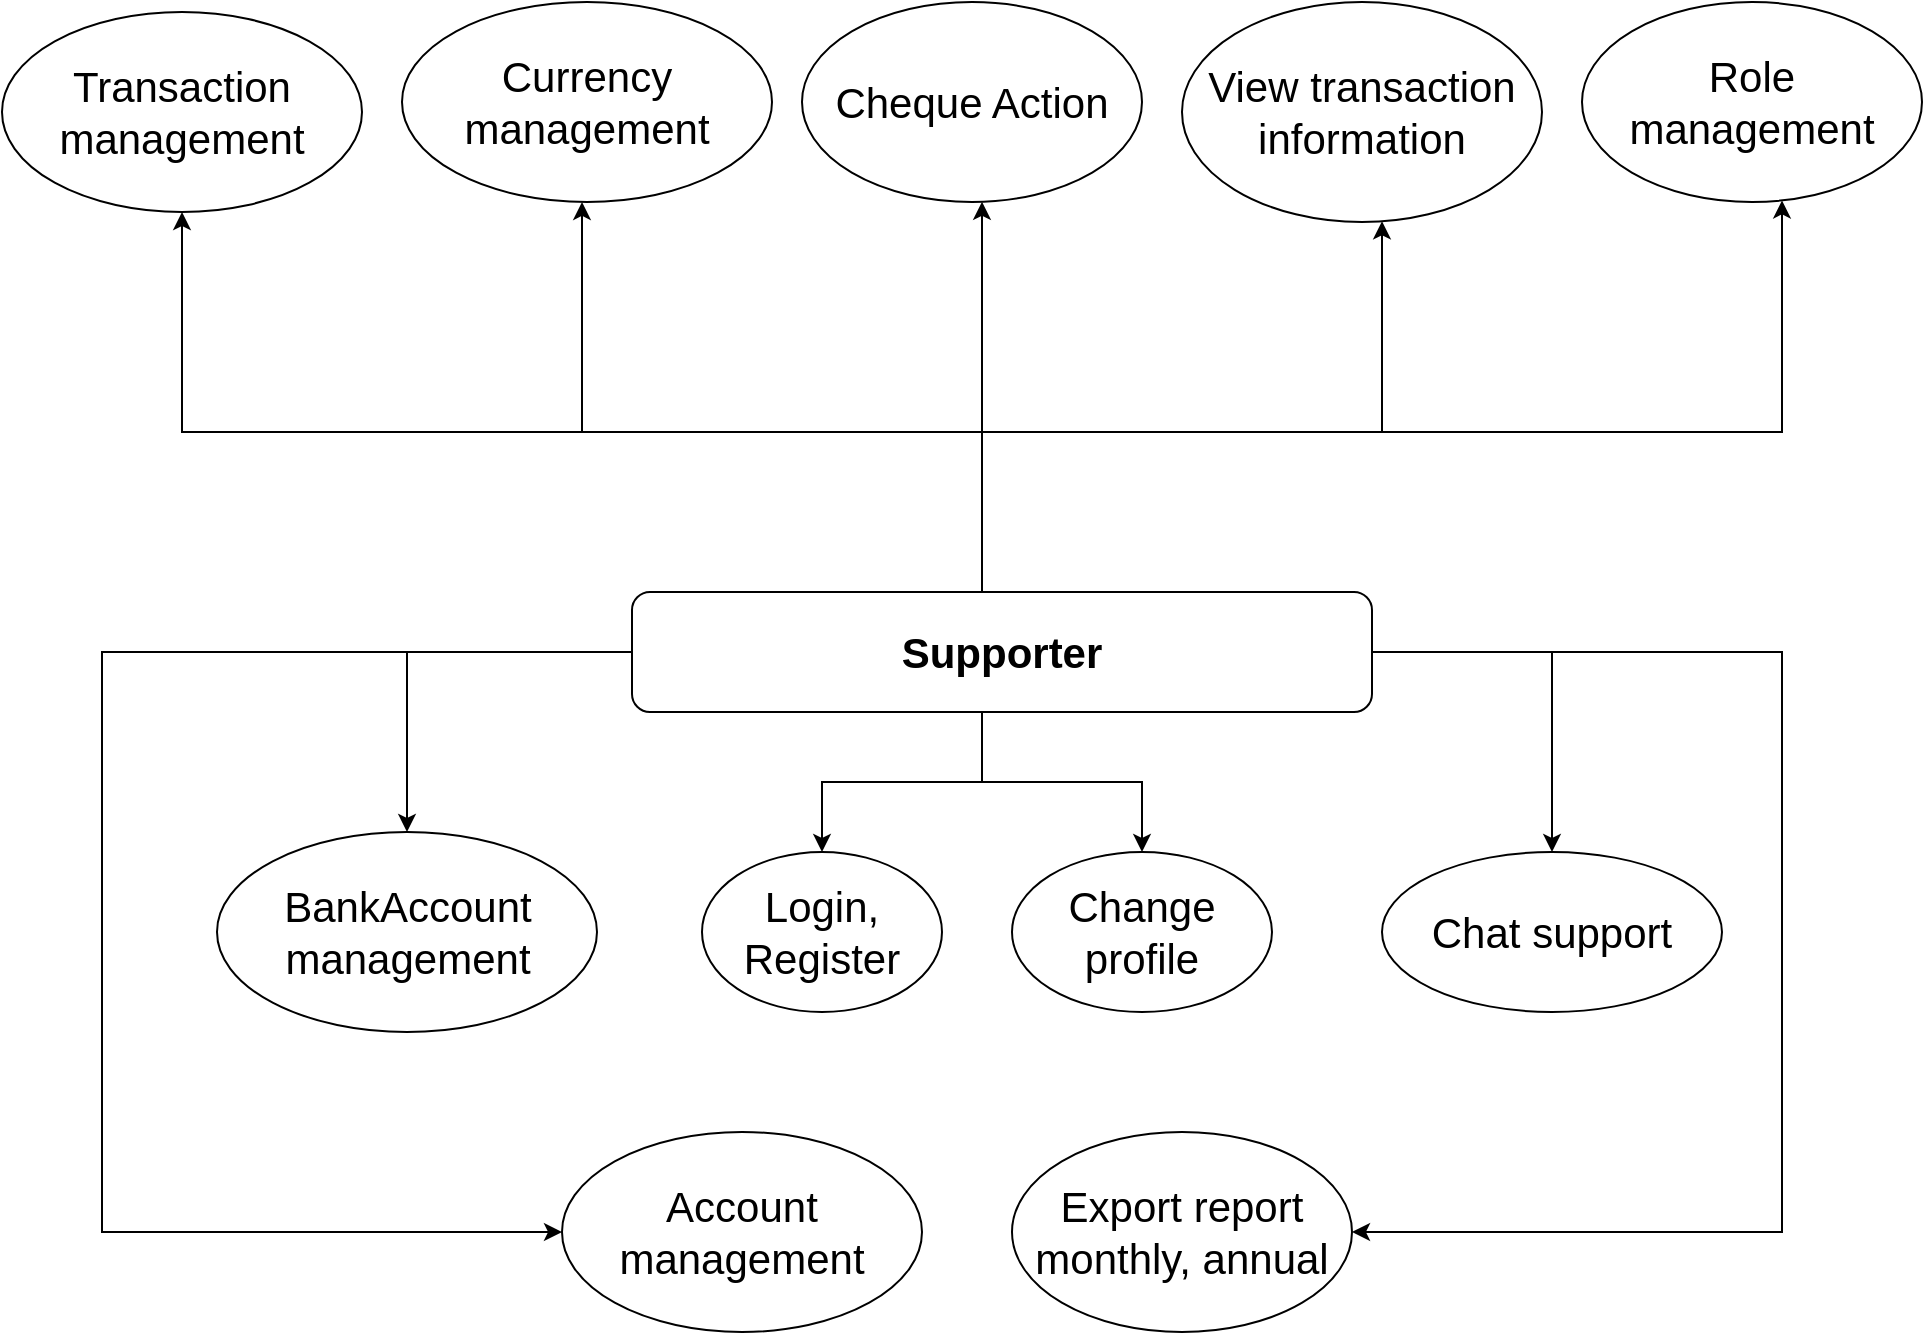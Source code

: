 <mxfile version="14.9.9" type="google"><diagram id="kgpKYQtTHZ0yAKxKKP6v" name="Page-1"><mxGraphModel dx="4070" dy="1257" grid="1" gridSize="10" guides="1" tooltips="1" connect="1" arrows="1" fold="1" page="1" pageScale="1" pageWidth="850" pageHeight="1100" math="0" shadow="0"><root><mxCell id="0"/><mxCell id="1" parent="0"/><mxCell id="F2xeUPTUNdKqV44ANa25-3" value="Login, Register" style="ellipse;whiteSpace=wrap;html=1;fontSize=21;" parent="1" vertex="1"><mxGeometry x="-980" y="635" width="120" height="80" as="geometry"/></mxCell><mxCell id="F2xeUPTUNdKqV44ANa25-6" value="Change profile" style="ellipse;whiteSpace=wrap;html=1;fontSize=21;" parent="1" vertex="1"><mxGeometry x="-825" y="635" width="130" height="80" as="geometry"/></mxCell><mxCell id="F2xeUPTUNdKqV44ANa25-9" value="Account management" style="ellipse;whiteSpace=wrap;html=1;fontSize=21;" parent="1" vertex="1"><mxGeometry x="-1050" y="775" width="180" height="100" as="geometry"/></mxCell><mxCell id="F2xeUPTUNdKqV44ANa25-10" value="BankAccount management" style="ellipse;whiteSpace=wrap;html=1;fontSize=21;" parent="1" vertex="1"><mxGeometry x="-1222.5" y="625" width="190" height="100" as="geometry"/></mxCell><mxCell id="F2xeUPTUNdKqV44ANa25-11" value="Currency management" style="ellipse;whiteSpace=wrap;html=1;fontSize=21;" parent="1" vertex="1"><mxGeometry x="-1130" y="210" width="185" height="100" as="geometry"/></mxCell><mxCell id="F2xeUPTUNdKqV44ANa25-12" value="Role management" style="ellipse;whiteSpace=wrap;html=1;fontSize=21;" parent="1" vertex="1"><mxGeometry x="-540" y="210" width="170" height="100" as="geometry"/></mxCell><mxCell id="F2xeUPTUNdKqV44ANa25-13" value="Transaction management" style="ellipse;whiteSpace=wrap;html=1;fontSize=21;" parent="1" vertex="1"><mxGeometry x="-1330" y="215" width="180" height="100" as="geometry"/></mxCell><mxCell id="gWyREIxCQaOHmcMq1u4u-3" style="edgeStyle=orthogonalEdgeStyle;rounded=0;orthogonalLoop=1;jettySize=auto;html=1;" parent="1" source="F2xeUPTUNdKqV44ANa25-14" target="F2xeUPTUNdKqV44ANa25-12" edge="1"><mxGeometry relative="1" as="geometry"><Array as="points"><mxPoint x="-840" y="425"/><mxPoint x="-440" y="425"/></Array></mxGeometry></mxCell><mxCell id="gWyREIxCQaOHmcMq1u4u-4" style="edgeStyle=orthogonalEdgeStyle;rounded=0;orthogonalLoop=1;jettySize=auto;html=1;" parent="1" source="F2xeUPTUNdKqV44ANa25-14" target="F2xeUPTUNdKqV44ANa25-19" edge="1"><mxGeometry relative="1" as="geometry"/></mxCell><mxCell id="gWyREIxCQaOHmcMq1u4u-6" style="edgeStyle=orthogonalEdgeStyle;rounded=0;orthogonalLoop=1;jettySize=auto;html=1;" parent="1" source="F2xeUPTUNdKqV44ANa25-14" target="F2xeUPTUNdKqV44ANa25-3" edge="1"><mxGeometry relative="1" as="geometry"><Array as="points"><mxPoint x="-840" y="600"/><mxPoint x="-920" y="600"/></Array></mxGeometry></mxCell><mxCell id="gWyREIxCQaOHmcMq1u4u-7" style="edgeStyle=orthogonalEdgeStyle;rounded=0;orthogonalLoop=1;jettySize=auto;html=1;" parent="1" source="F2xeUPTUNdKqV44ANa25-14" target="F2xeUPTUNdKqV44ANa25-6" edge="1"><mxGeometry relative="1" as="geometry"><Array as="points"><mxPoint x="-840" y="600"/><mxPoint x="-760" y="600"/></Array></mxGeometry></mxCell><mxCell id="xI959OUQS7zXtntTR7Cp-2" style="edgeStyle=orthogonalEdgeStyle;rounded=0;orthogonalLoop=1;jettySize=auto;html=1;" edge="1" parent="1" source="F2xeUPTUNdKqV44ANa25-14" target="F2xeUPTUNdKqV44ANa25-9"><mxGeometry relative="1" as="geometry"><Array as="points"><mxPoint x="-1280" y="535"/><mxPoint x="-1280" y="825"/></Array></mxGeometry></mxCell><mxCell id="xI959OUQS7zXtntTR7Cp-3" style="edgeStyle=orthogonalEdgeStyle;rounded=0;orthogonalLoop=1;jettySize=auto;html=1;" edge="1" parent="1" source="F2xeUPTUNdKqV44ANa25-14" target="F2xeUPTUNdKqV44ANa25-10"><mxGeometry relative="1" as="geometry"/></mxCell><mxCell id="xI959OUQS7zXtntTR7Cp-5" style="edgeStyle=orthogonalEdgeStyle;rounded=0;orthogonalLoop=1;jettySize=auto;html=1;" edge="1" parent="1" source="F2xeUPTUNdKqV44ANa25-14" target="U-hmD_Mmq7_VYHMVmmV_-4"><mxGeometry relative="1" as="geometry"><Array as="points"><mxPoint x="-840" y="415"/><mxPoint x="-840" y="415"/></Array></mxGeometry></mxCell><mxCell id="xI959OUQS7zXtntTR7Cp-6" style="edgeStyle=orthogonalEdgeStyle;rounded=0;orthogonalLoop=1;jettySize=auto;html=1;" edge="1" parent="1" source="F2xeUPTUNdKqV44ANa25-14" target="F2xeUPTUNdKqV44ANa25-13"><mxGeometry relative="1" as="geometry"><Array as="points"><mxPoint x="-840" y="425"/><mxPoint x="-1240" y="425"/></Array></mxGeometry></mxCell><mxCell id="xI959OUQS7zXtntTR7Cp-7" style="edgeStyle=orthogonalEdgeStyle;rounded=0;orthogonalLoop=1;jettySize=auto;html=1;" edge="1" parent="1" source="F2xeUPTUNdKqV44ANa25-14" target="F2xeUPTUNdKqV44ANa25-11"><mxGeometry relative="1" as="geometry"><Array as="points"><mxPoint x="-840" y="425"/><mxPoint x="-1040" y="425"/><mxPoint x="-1040" y="265"/></Array></mxGeometry></mxCell><mxCell id="xI959OUQS7zXtntTR7Cp-8" style="edgeStyle=orthogonalEdgeStyle;rounded=0;orthogonalLoop=1;jettySize=auto;html=1;" edge="1" parent="1" source="F2xeUPTUNdKqV44ANa25-14" target="U-hmD_Mmq7_VYHMVmmV_-1"><mxGeometry relative="1" as="geometry"><Array as="points"><mxPoint x="-440" y="535"/><mxPoint x="-440" y="825"/></Array></mxGeometry></mxCell><mxCell id="xI959OUQS7zXtntTR7Cp-9" style="edgeStyle=orthogonalEdgeStyle;rounded=0;orthogonalLoop=1;jettySize=auto;html=1;" edge="1" parent="1" source="F2xeUPTUNdKqV44ANa25-14" target="F2xeUPTUNdKqV44ANa25-29"><mxGeometry relative="1" as="geometry"><Array as="points"><mxPoint x="-840" y="425"/><mxPoint x="-640" y="425"/></Array></mxGeometry></mxCell><mxCell id="F2xeUPTUNdKqV44ANa25-14" value="&lt;b&gt;Supporter&lt;/b&gt;" style="rounded=1;whiteSpace=wrap;html=1;fontSize=21;" parent="1" vertex="1"><mxGeometry x="-1015" y="505" width="370" height="60" as="geometry"/></mxCell><mxCell id="F2xeUPTUNdKqV44ANa25-19" value="Chat support" style="ellipse;whiteSpace=wrap;html=1;fontSize=21;" parent="1" vertex="1"><mxGeometry x="-640" y="635" width="170" height="80" as="geometry"/></mxCell><mxCell id="F2xeUPTUNdKqV44ANa25-29" value="&lt;div&gt;&lt;span&gt;View transaction information&lt;/span&gt;&lt;br&gt;&lt;/div&gt;" style="ellipse;whiteSpace=wrap;html=1;fontSize=21;" parent="1" vertex="1"><mxGeometry x="-740" y="210" width="180" height="110" as="geometry"/></mxCell><mxCell id="U-hmD_Mmq7_VYHMVmmV_-1" value="Export report monthly, annual" style="ellipse;whiteSpace=wrap;html=1;fontSize=21;" parent="1" vertex="1"><mxGeometry x="-825" y="775" width="170" height="100" as="geometry"/></mxCell><mxCell id="U-hmD_Mmq7_VYHMVmmV_-4" value="Cheque Action" style="ellipse;whiteSpace=wrap;html=1;fontSize=21;" parent="1" vertex="1"><mxGeometry x="-930" y="210" width="170" height="100" as="geometry"/></mxCell></root></mxGraphModel></diagram></mxfile>